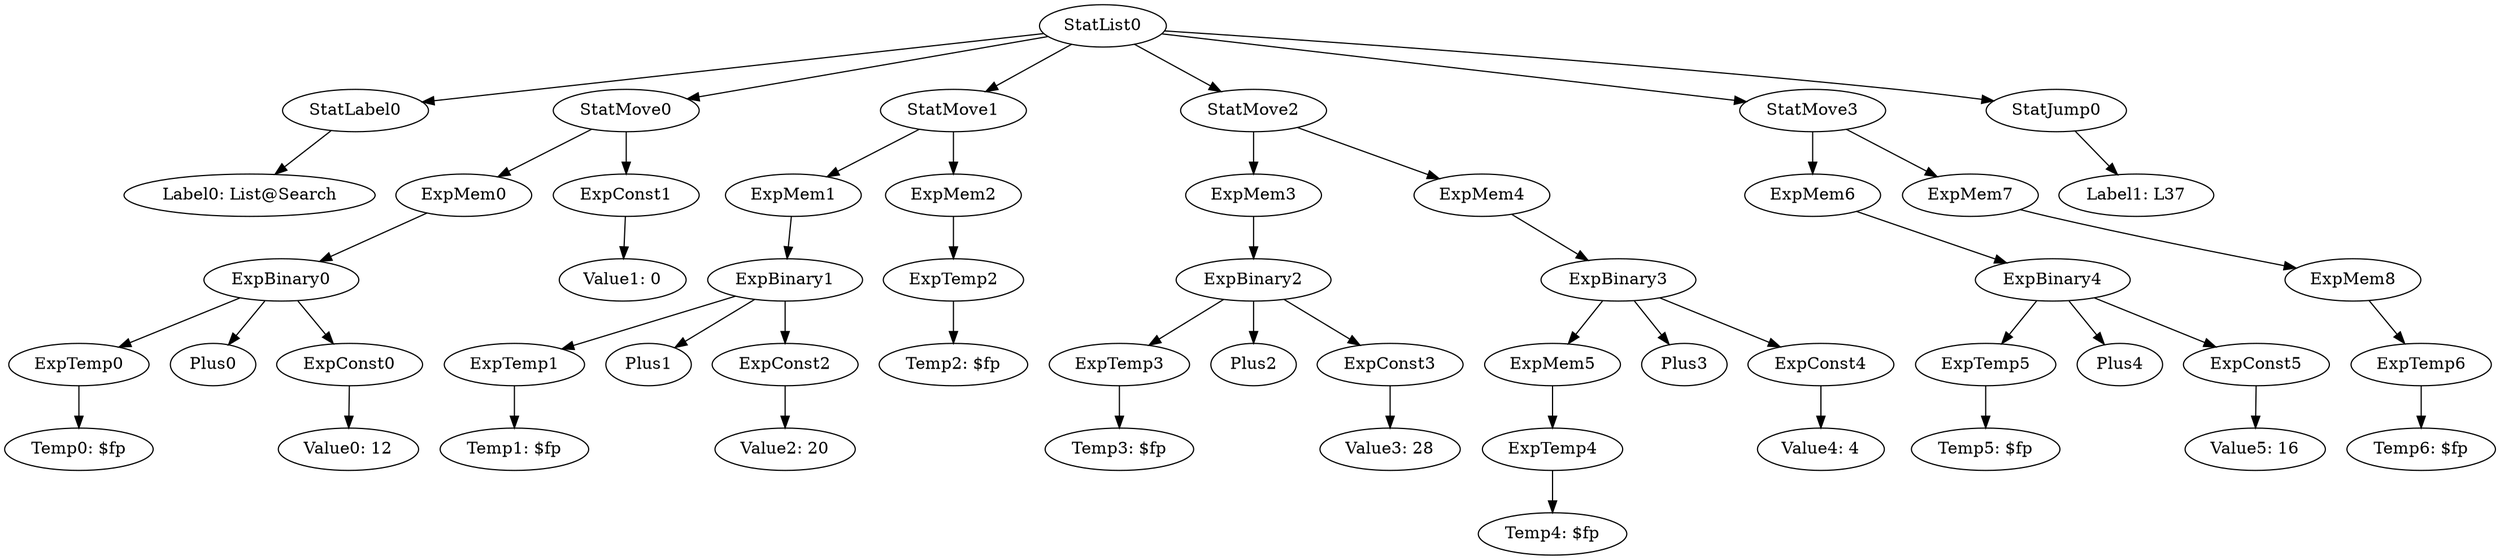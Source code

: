 digraph {
	ordering = out;
	ExpTemp6 -> "Temp6: $fp";
	StatMove3 -> ExpMem6;
	StatMove3 -> ExpMem7;
	ExpMem6 -> ExpBinary4;
	ExpBinary4 -> ExpTemp5;
	ExpBinary4 -> Plus4;
	ExpBinary4 -> ExpConst5;
	ExpConst4 -> "Value4: 4";
	ExpConst5 -> "Value5: 16";
	ExpBinary3 -> ExpMem5;
	ExpBinary3 -> Plus3;
	ExpBinary3 -> ExpConst4;
	ExpTemp5 -> "Temp5: $fp";
	ExpTemp1 -> "Temp1: $fp";
	ExpBinary1 -> ExpTemp1;
	ExpBinary1 -> Plus1;
	ExpBinary1 -> ExpConst2;
	ExpMem0 -> ExpBinary0;
	ExpMem3 -> ExpBinary2;
	ExpConst1 -> "Value1: 0";
	ExpConst0 -> "Value0: 12";
	ExpMem1 -> ExpBinary1;
	StatLabel0 -> "Label0: List@Search";
	StatList0 -> StatLabel0;
	StatList0 -> StatMove0;
	StatList0 -> StatMove1;
	StatList0 -> StatMove2;
	StatList0 -> StatMove3;
	StatList0 -> StatJump0;
	ExpMem7 -> ExpMem8;
	ExpTemp0 -> "Temp0: $fp";
	StatJump0 -> "Label1: L37";
	ExpMem2 -> ExpTemp2;
	StatMove0 -> ExpMem0;
	StatMove0 -> ExpConst1;
	ExpMem4 -> ExpBinary3;
	ExpBinary0 -> ExpTemp0;
	ExpBinary0 -> Plus0;
	ExpBinary0 -> ExpConst0;
	ExpConst2 -> "Value2: 20";
	ExpConst3 -> "Value3: 28";
	ExpTemp2 -> "Temp2: $fp";
	StatMove2 -> ExpMem3;
	StatMove2 -> ExpMem4;
	ExpTemp3 -> "Temp3: $fp";
	ExpMem8 -> ExpTemp6;
	ExpBinary2 -> ExpTemp3;
	ExpBinary2 -> Plus2;
	ExpBinary2 -> ExpConst3;
	ExpTemp4 -> "Temp4: $fp";
	StatMove1 -> ExpMem1;
	StatMove1 -> ExpMem2;
	ExpMem5 -> ExpTemp4;
}

